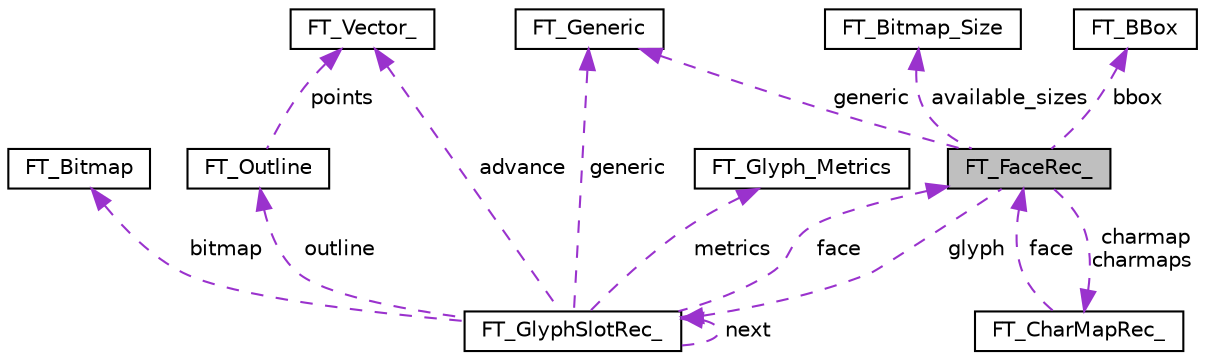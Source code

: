 digraph "FT_FaceRec_"
{
 // LATEX_PDF_SIZE
  edge [fontname="Helvetica",fontsize="10",labelfontname="Helvetica",labelfontsize="10"];
  node [fontname="Helvetica",fontsize="10",shape=record];
  Node1 [label="FT_FaceRec_",height=0.2,width=0.4,color="black", fillcolor="grey75", style="filled", fontcolor="black",tooltip=" "];
  Node2 -> Node1 [dir="back",color="darkorchid3",fontsize="10",style="dashed",label=" charmap\ncharmaps" ,fontname="Helvetica"];
  Node2 [label="FT_CharMapRec_",height=0.2,width=0.4,color="black", fillcolor="white", style="filled",URL="$structFT__CharMapRec__.html",tooltip=" "];
  Node1 -> Node2 [dir="back",color="darkorchid3",fontsize="10",style="dashed",label=" face" ,fontname="Helvetica"];
  Node3 -> Node1 [dir="back",color="darkorchid3",fontsize="10",style="dashed",label=" generic" ,fontname="Helvetica"];
  Node3 [label="FT_Generic",height=0.2,width=0.4,color="black", fillcolor="white", style="filled",URL="$structFT__Generic.html",tooltip=" "];
  Node4 -> Node1 [dir="back",color="darkorchid3",fontsize="10",style="dashed",label=" glyph" ,fontname="Helvetica"];
  Node4 [label="FT_GlyphSlotRec_",height=0.2,width=0.4,color="black", fillcolor="white", style="filled",URL="$structFT__GlyphSlotRec__.html",tooltip=" "];
  Node5 -> Node4 [dir="back",color="darkorchid3",fontsize="10",style="dashed",label=" bitmap" ,fontname="Helvetica"];
  Node5 [label="FT_Bitmap",height=0.2,width=0.4,color="black", fillcolor="white", style="filled",URL="$structFT__Bitmap.html",tooltip=" "];
  Node6 -> Node4 [dir="back",color="darkorchid3",fontsize="10",style="dashed",label=" advance" ,fontname="Helvetica"];
  Node6 [label="FT_Vector_",height=0.2,width=0.4,color="black", fillcolor="white", style="filled",URL="$structFT__Vector__.html",tooltip=" "];
  Node3 -> Node4 [dir="back",color="darkorchid3",fontsize="10",style="dashed",label=" generic" ,fontname="Helvetica"];
  Node4 -> Node4 [dir="back",color="darkorchid3",fontsize="10",style="dashed",label=" next" ,fontname="Helvetica"];
  Node7 -> Node4 [dir="back",color="darkorchid3",fontsize="10",style="dashed",label=" outline" ,fontname="Helvetica"];
  Node7 [label="FT_Outline",height=0.2,width=0.4,color="black", fillcolor="white", style="filled",URL="$structFT__Outline.html",tooltip=" "];
  Node6 -> Node7 [dir="back",color="darkorchid3",fontsize="10",style="dashed",label=" points" ,fontname="Helvetica"];
  Node1 -> Node4 [dir="back",color="darkorchid3",fontsize="10",style="dashed",label=" face" ,fontname="Helvetica"];
  Node8 -> Node4 [dir="back",color="darkorchid3",fontsize="10",style="dashed",label=" metrics" ,fontname="Helvetica"];
  Node8 [label="FT_Glyph_Metrics",height=0.2,width=0.4,color="black", fillcolor="white", style="filled",URL="$structFT__Glyph__Metrics.html",tooltip=" "];
  Node9 -> Node1 [dir="back",color="darkorchid3",fontsize="10",style="dashed",label=" available_sizes" ,fontname="Helvetica"];
  Node9 [label="FT_Bitmap_Size",height=0.2,width=0.4,color="black", fillcolor="white", style="filled",URL="$structFT__Bitmap__Size.html",tooltip=" "];
  Node10 -> Node1 [dir="back",color="darkorchid3",fontsize="10",style="dashed",label=" bbox" ,fontname="Helvetica"];
  Node10 [label="FT_BBox",height=0.2,width=0.4,color="black", fillcolor="white", style="filled",URL="$structFT__BBox.html",tooltip=" "];
}
